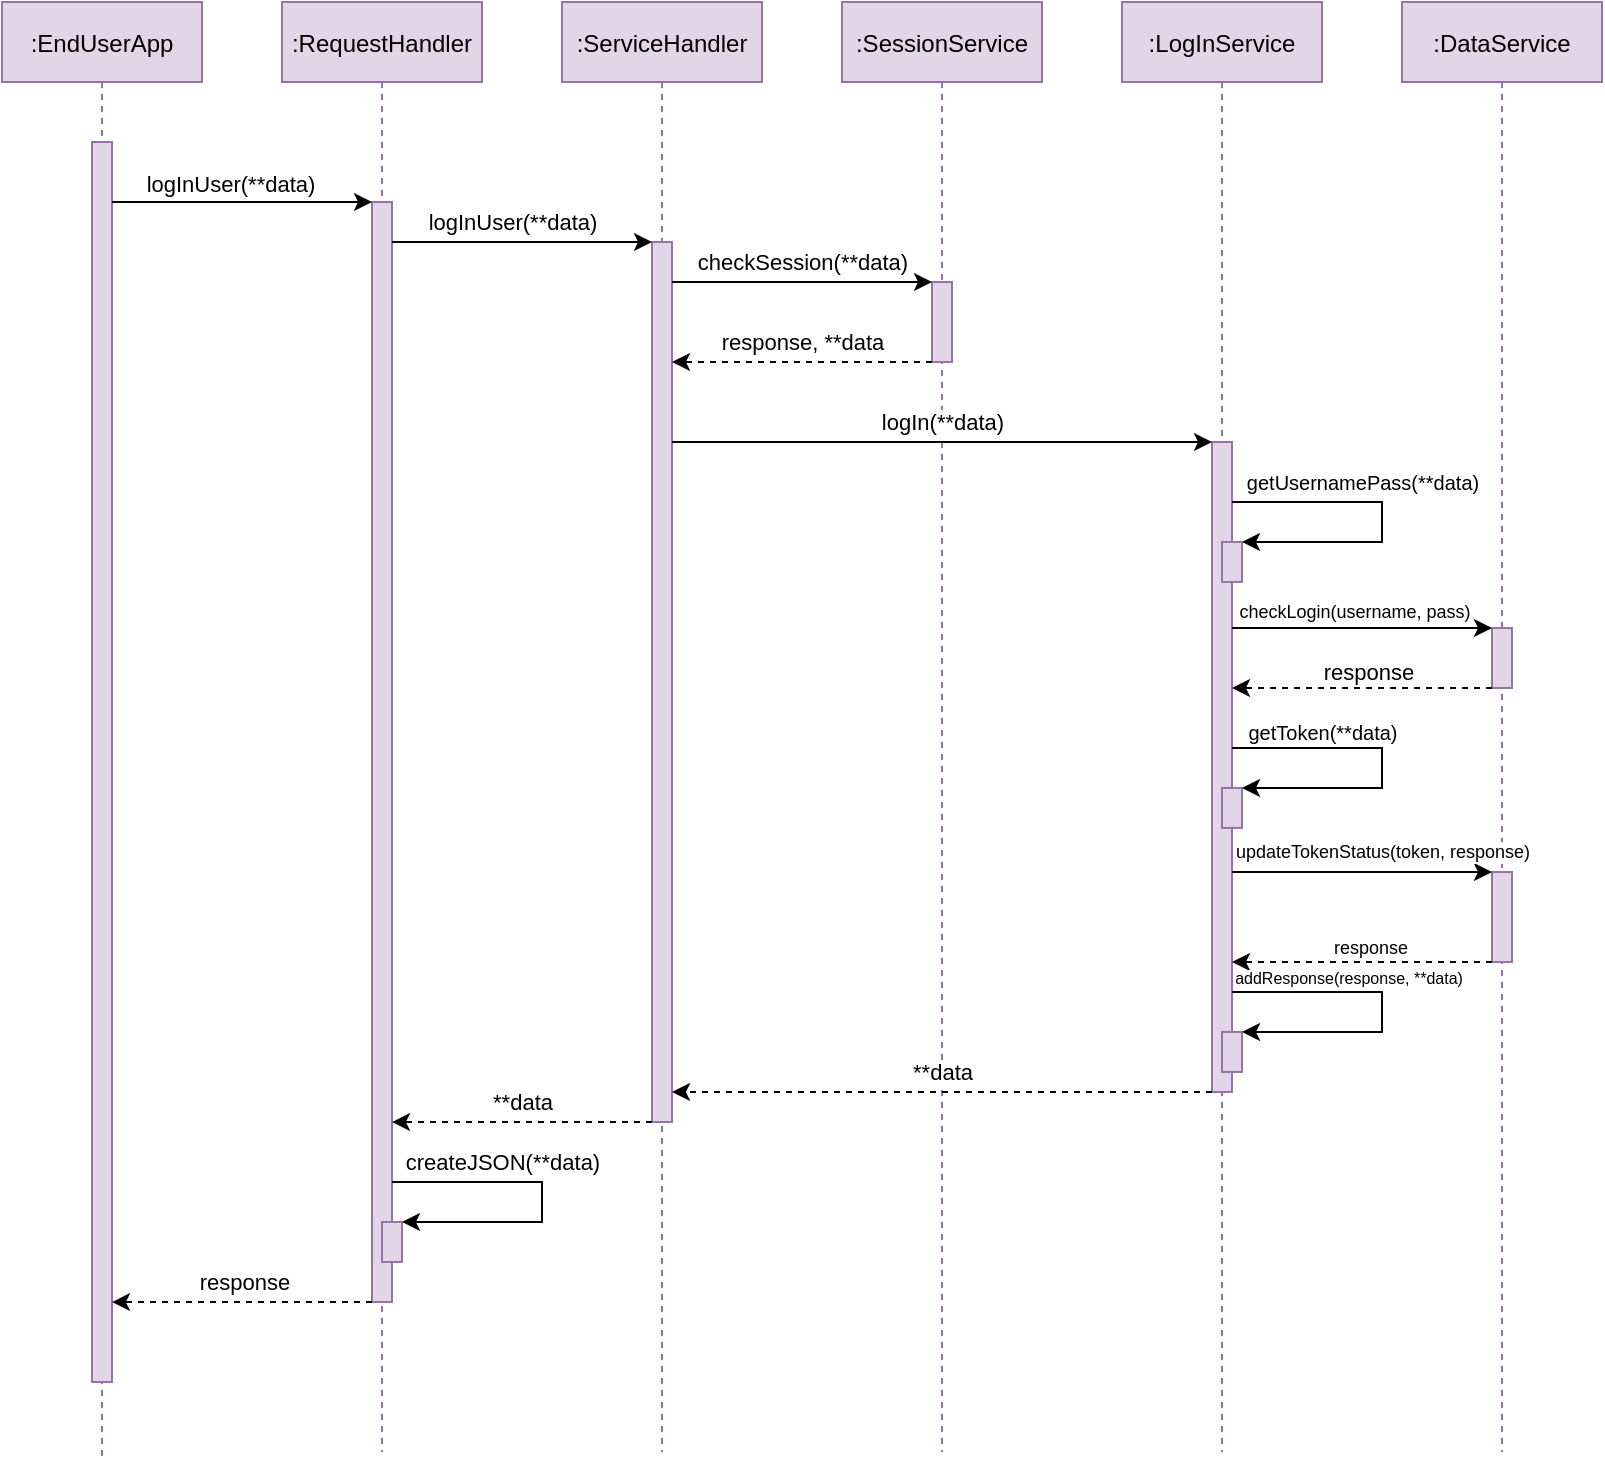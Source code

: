 <mxfile version="14.1.1" type="google"><diagram id="kgpKYQtTHZ0yAKxKKP6v" name="Page-1"><mxGraphModel dx="1737" dy="961" grid="1" gridSize="10" guides="1" tooltips="1" connect="1" arrows="1" fold="1" page="1" pageScale="1" pageWidth="850" pageHeight="1100" math="0" shadow="0"><root><mxCell id="0"/><mxCell id="1" parent="0"/><mxCell id="v75avYuaqY8QhJeRMP7D-11" value=":LogInService" style="shape=umlLifeline;perimeter=lifelinePerimeter;container=1;collapsible=0;recursiveResize=0;rounded=0;shadow=0;strokeWidth=1;fillColor=#e1d5e7;strokeColor=#9673a6;" parent="1" vertex="1"><mxGeometry x="1080" y="185" width="100" height="725" as="geometry"/></mxCell><mxCell id="v75avYuaqY8QhJeRMP7D-12" value="" style="points=[];perimeter=orthogonalPerimeter;rounded=0;shadow=0;strokeWidth=1;fillColor=#e1d5e7;strokeColor=#9673a6;" parent="1" vertex="1"><mxGeometry x="1125" y="405" width="10" height="325" as="geometry"/></mxCell><mxCell id="v75avYuaqY8QhJeRMP7D-13" value=":DataService" style="shape=umlLifeline;perimeter=lifelinePerimeter;container=1;collapsible=0;recursiveResize=0;rounded=0;shadow=0;strokeWidth=1;fillColor=#e1d5e7;strokeColor=#9673a6;" parent="1" vertex="1"><mxGeometry x="1220" y="185" width="100" height="725" as="geometry"/></mxCell><mxCell id="bSnf9WuSvgPpQQnt3xk_-40" value="" style="points=[];perimeter=orthogonalPerimeter;rounded=0;shadow=0;strokeWidth=1;fillColor=#e1d5e7;strokeColor=#9673a6;" parent="v75avYuaqY8QhJeRMP7D-13" vertex="1"><mxGeometry x="45" y="313" width="10" height="30" as="geometry"/></mxCell><mxCell id="bSnf9WuSvgPpQQnt3xk_-50" value="" style="points=[];perimeter=orthogonalPerimeter;rounded=0;shadow=0;strokeWidth=1;fillColor=#e1d5e7;strokeColor=#9673a6;" parent="v75avYuaqY8QhJeRMP7D-13" vertex="1"><mxGeometry x="45" y="435" width="10" height="45" as="geometry"/></mxCell><mxCell id="bSnf9WuSvgPpQQnt3xk_-51" style="edgeStyle=orthogonalEdgeStyle;rounded=0;orthogonalLoop=1;jettySize=auto;html=1;fontSize=11;" parent="v75avYuaqY8QhJeRMP7D-13" target="bSnf9WuSvgPpQQnt3xk_-50" edge="1"><mxGeometry relative="1" as="geometry"><mxPoint x="-85" y="435" as="sourcePoint"/><Array as="points"><mxPoint x="-20" y="435"/><mxPoint x="-20" y="435"/></Array></mxGeometry></mxCell><mxCell id="bSnf9WuSvgPpQQnt3xk_-52" value="updateTokenStatus(token, response)" style="edgeLabel;html=1;align=center;verticalAlign=middle;resizable=0;points=[];fontSize=9;" parent="bSnf9WuSvgPpQQnt3xk_-51" vertex="1" connectable="0"><mxGeometry x="-0.079" relative="1" as="geometry"><mxPoint x="15" y="-10" as="offset"/></mxGeometry></mxCell><mxCell id="v75avYuaqY8QhJeRMP7D-3" value=":EndUserApp" style="shape=umlLifeline;perimeter=lifelinePerimeter;container=1;collapsible=0;recursiveResize=0;rounded=0;shadow=0;strokeWidth=1;fillColor=#e1d5e7;strokeColor=#9673a6;" parent="1" vertex="1"><mxGeometry x="520" y="185" width="100" height="730" as="geometry"/></mxCell><mxCell id="v75avYuaqY8QhJeRMP7D-4" value="" style="points=[];perimeter=orthogonalPerimeter;rounded=0;shadow=0;strokeWidth=1;fillColor=#e1d5e7;strokeColor=#9673a6;" parent="v75avYuaqY8QhJeRMP7D-3" vertex="1"><mxGeometry x="45" y="70" width="10" height="620" as="geometry"/></mxCell><mxCell id="v75avYuaqY8QhJeRMP7D-5" value=":RequestHandler" style="shape=umlLifeline;perimeter=lifelinePerimeter;container=1;collapsible=0;recursiveResize=0;rounded=0;shadow=0;strokeWidth=1;fillColor=#e1d5e7;strokeColor=#9673a6;" parent="1" vertex="1"><mxGeometry x="660" y="185" width="100" height="725" as="geometry"/></mxCell><mxCell id="v75avYuaqY8QhJeRMP7D-6" value="" style="points=[];perimeter=orthogonalPerimeter;rounded=0;shadow=0;strokeWidth=1;fillColor=#e1d5e7;strokeColor=#9673a6;" parent="v75avYuaqY8QhJeRMP7D-5" vertex="1"><mxGeometry x="45" y="100" width="10" height="550" as="geometry"/></mxCell><mxCell id="v75avYuaqY8QhJeRMP7D-7" value=":ServiceHandler" style="shape=umlLifeline;perimeter=lifelinePerimeter;container=1;collapsible=0;recursiveResize=0;rounded=0;shadow=0;strokeWidth=1;fillColor=#e1d5e7;strokeColor=#9673a6;" parent="1" vertex="1"><mxGeometry x="800" y="185" width="100" height="725" as="geometry"/></mxCell><mxCell id="v75avYuaqY8QhJeRMP7D-8" value="" style="points=[];perimeter=orthogonalPerimeter;rounded=0;shadow=0;strokeWidth=1;fillColor=#e1d5e7;strokeColor=#9673a6;" parent="v75avYuaqY8QhJeRMP7D-7" vertex="1"><mxGeometry x="45" y="120" width="10" height="440" as="geometry"/></mxCell><mxCell id="v75avYuaqY8QhJeRMP7D-9" value=":SessionService" style="shape=umlLifeline;perimeter=lifelinePerimeter;container=1;collapsible=0;recursiveResize=0;rounded=0;shadow=0;strokeWidth=1;fillColor=#e1d5e7;strokeColor=#9673a6;" parent="1" vertex="1"><mxGeometry x="940" y="185" width="100" height="725" as="geometry"/></mxCell><mxCell id="tgBfS8zHyAmX1ySRDDkI-1" value="" style="points=[];perimeter=orthogonalPerimeter;rounded=0;shadow=0;strokeWidth=1;fillColor=#e1d5e7;strokeColor=#9673a6;" parent="v75avYuaqY8QhJeRMP7D-9" vertex="1"><mxGeometry x="45" y="140" width="10" height="40" as="geometry"/></mxCell><mxCell id="bSnf9WuSvgPpQQnt3xk_-1" style="edgeStyle=orthogonalEdgeStyle;rounded=0;orthogonalLoop=1;jettySize=auto;html=1;" parent="1" source="v75avYuaqY8QhJeRMP7D-4" target="v75avYuaqY8QhJeRMP7D-6" edge="1"><mxGeometry relative="1" as="geometry"><Array as="points"><mxPoint x="630" y="285"/><mxPoint x="630" y="285"/></Array></mxGeometry></mxCell><mxCell id="bSnf9WuSvgPpQQnt3xk_-2" value="&lt;font style=&quot;font-size: 11px&quot;&gt;logInUser(**data)&lt;/font&gt;" style="edgeLabel;html=1;align=center;verticalAlign=middle;resizable=0;points=[];" parent="bSnf9WuSvgPpQQnt3xk_-1" vertex="1" connectable="0"><mxGeometry x="-0.095" y="1" relative="1" as="geometry"><mxPoint y="-8" as="offset"/></mxGeometry></mxCell><mxCell id="bSnf9WuSvgPpQQnt3xk_-3" style="edgeStyle=orthogonalEdgeStyle;rounded=0;orthogonalLoop=1;jettySize=auto;html=1;" parent="1" source="v75avYuaqY8QhJeRMP7D-6" target="v75avYuaqY8QhJeRMP7D-8" edge="1"><mxGeometry relative="1" as="geometry"><Array as="points"><mxPoint x="810" y="305"/><mxPoint x="810" y="305"/></Array></mxGeometry></mxCell><mxCell id="bSnf9WuSvgPpQQnt3xk_-5" value="logInUser(**data)" style="edgeLabel;html=1;align=center;verticalAlign=middle;resizable=0;points=[];fontSize=11;" parent="bSnf9WuSvgPpQQnt3xk_-3" vertex="1" connectable="0"><mxGeometry x="-0.078" relative="1" as="geometry"><mxPoint y="-10" as="offset"/></mxGeometry></mxCell><mxCell id="bSnf9WuSvgPpQQnt3xk_-35" style="edgeStyle=orthogonalEdgeStyle;rounded=0;orthogonalLoop=1;jettySize=auto;html=1;fontSize=11;" parent="1" target="v75avYuaqY8QhJeRMP7D-12" edge="1"><mxGeometry relative="1" as="geometry"><Array as="points"><mxPoint x="1060" y="405"/><mxPoint x="1060" y="405"/></Array><mxPoint x="855" y="405.034" as="sourcePoint"/></mxGeometry></mxCell><mxCell id="bSnf9WuSvgPpQQnt3xk_-36" value="logIn(**data)" style="edgeLabel;html=1;align=center;verticalAlign=middle;resizable=0;points=[];fontSize=11;" parent="bSnf9WuSvgPpQQnt3xk_-35" vertex="1" connectable="0"><mxGeometry x="-0.1" y="-2" relative="1" as="geometry"><mxPoint x="13.62" y="-12.03" as="offset"/></mxGeometry></mxCell><mxCell id="bSnf9WuSvgPpQQnt3xk_-37" value="" style="points=[];perimeter=orthogonalPerimeter;rounded=0;shadow=0;strokeWidth=1;fillColor=#e1d5e7;strokeColor=#9673a6;" parent="1" vertex="1"><mxGeometry x="1130" y="454.97" width="10" height="20" as="geometry"/></mxCell><mxCell id="bSnf9WuSvgPpQQnt3xk_-38" style="edgeStyle=orthogonalEdgeStyle;rounded=0;orthogonalLoop=1;jettySize=auto;html=1;fontSize=11;" parent="1" target="bSnf9WuSvgPpQQnt3xk_-37" edge="1"><mxGeometry relative="1" as="geometry"><mxPoint x="1135" y="434.999" as="sourcePoint"/><Array as="points"><mxPoint x="1210" y="435"/><mxPoint x="1210" y="455"/></Array></mxGeometry></mxCell><mxCell id="bSnf9WuSvgPpQQnt3xk_-39" value="getUsernamePass(**data)" style="edgeLabel;html=1;align=center;verticalAlign=middle;resizable=0;points=[];fontSize=10;" parent="bSnf9WuSvgPpQQnt3xk_-38" vertex="1" connectable="0"><mxGeometry x="-0.648" y="1" relative="1" as="geometry"><mxPoint x="36.03" y="-9" as="offset"/></mxGeometry></mxCell><mxCell id="bSnf9WuSvgPpQQnt3xk_-41" style="edgeStyle=orthogonalEdgeStyle;rounded=0;orthogonalLoop=1;jettySize=auto;html=1;fontSize=11;" parent="1" target="bSnf9WuSvgPpQQnt3xk_-40" edge="1"><mxGeometry relative="1" as="geometry"><mxPoint x="1135" y="498" as="sourcePoint"/><Array as="points"><mxPoint x="1200" y="498"/><mxPoint x="1200" y="498"/></Array></mxGeometry></mxCell><mxCell id="bSnf9WuSvgPpQQnt3xk_-42" value="checkLogin(username, pass)" style="edgeLabel;html=1;align=center;verticalAlign=middle;resizable=0;points=[];fontSize=9;" parent="bSnf9WuSvgPpQQnt3xk_-41" vertex="1" connectable="0"><mxGeometry x="-0.079" relative="1" as="geometry"><mxPoint x="0.28" y="-8" as="offset"/></mxGeometry></mxCell><mxCell id="bSnf9WuSvgPpQQnt3xk_-43" style="edgeStyle=orthogonalEdgeStyle;rounded=0;orthogonalLoop=1;jettySize=auto;html=1;fontSize=11;dashed=1;" parent="1" source="bSnf9WuSvgPpQQnt3xk_-40" edge="1"><mxGeometry relative="1" as="geometry"><mxPoint x="1135" y="528" as="targetPoint"/><Array as="points"><mxPoint x="1210" y="528"/><mxPoint x="1210" y="528"/></Array></mxGeometry></mxCell><mxCell id="bSnf9WuSvgPpQQnt3xk_-44" value="response" style="edgeLabel;html=1;align=center;verticalAlign=middle;resizable=0;points=[];fontSize=11;" parent="bSnf9WuSvgPpQQnt3xk_-43" vertex="1" connectable="0"><mxGeometry x="-0.037" y="1" relative="1" as="geometry"><mxPoint y="-9" as="offset"/></mxGeometry></mxCell><mxCell id="bSnf9WuSvgPpQQnt3xk_-48" style="edgeStyle=orthogonalEdgeStyle;rounded=0;orthogonalLoop=1;jettySize=auto;html=1;fontSize=11;dashed=1;" parent="1" edge="1" target="v75avYuaqY8QhJeRMP7D-8" source="v75avYuaqY8QhJeRMP7D-12"><mxGeometry relative="1" as="geometry"><mxPoint x="1125" y="715.01" as="sourcePoint"/><mxPoint x="855" y="715.01" as="targetPoint"/><Array as="points"><mxPoint x="990" y="730"/><mxPoint x="990" y="730"/></Array></mxGeometry></mxCell><mxCell id="bSnf9WuSvgPpQQnt3xk_-49" value="**data" style="edgeLabel;html=1;align=center;verticalAlign=middle;resizable=0;points=[];fontSize=11;" parent="bSnf9WuSvgPpQQnt3xk_-48" vertex="1" connectable="0"><mxGeometry x="0.088" y="1" relative="1" as="geometry"><mxPoint x="11.9" y="-11.03" as="offset"/></mxGeometry></mxCell><mxCell id="bSnf9WuSvgPpQQnt3xk_-62" style="edgeStyle=orthogonalEdgeStyle;rounded=0;orthogonalLoop=1;jettySize=auto;html=1;dashed=1;fontSize=11;" parent="1" edge="1"><mxGeometry relative="1" as="geometry"><Array as="points"><mxPoint x="770" y="745.01"/><mxPoint x="770" y="745.01"/></Array><mxPoint x="845" y="745.01" as="sourcePoint"/><mxPoint x="715" y="745.044" as="targetPoint"/></mxGeometry></mxCell><mxCell id="bSnf9WuSvgPpQQnt3xk_-63" value="**data" style="edgeLabel;html=1;align=center;verticalAlign=middle;resizable=0;points=[];fontSize=11;" parent="bSnf9WuSvgPpQQnt3xk_-62" vertex="1" connectable="0"><mxGeometry x="-0.127" y="3" relative="1" as="geometry"><mxPoint x="-8.33" y="-13" as="offset"/></mxGeometry></mxCell><mxCell id="bSnf9WuSvgPpQQnt3xk_-64" value="" style="points=[];perimeter=orthogonalPerimeter;rounded=0;shadow=0;strokeWidth=1;fillColor=#e1d5e7;strokeColor=#9673a6;" parent="1" vertex="1"><mxGeometry x="710" y="794.98" width="10" height="20" as="geometry"/></mxCell><mxCell id="bSnf9WuSvgPpQQnt3xk_-65" style="edgeStyle=orthogonalEdgeStyle;rounded=0;orthogonalLoop=1;jettySize=auto;html=1;fontSize=11;" parent="1" target="bSnf9WuSvgPpQQnt3xk_-64" edge="1"><mxGeometry relative="1" as="geometry"><mxPoint x="715" y="775.009" as="sourcePoint"/><Array as="points"><mxPoint x="790" y="775.01"/><mxPoint x="790" y="795.01"/></Array></mxGeometry></mxCell><mxCell id="bSnf9WuSvgPpQQnt3xk_-66" value="createJSON(**data)" style="edgeLabel;html=1;align=center;verticalAlign=middle;resizable=0;points=[];fontSize=11;" parent="bSnf9WuSvgPpQQnt3xk_-65" vertex="1" connectable="0"><mxGeometry x="-0.648" y="1" relative="1" as="geometry"><mxPoint x="25.34" y="-9" as="offset"/></mxGeometry></mxCell><mxCell id="bSnf9WuSvgPpQQnt3xk_-67" style="edgeStyle=orthogonalEdgeStyle;rounded=0;orthogonalLoop=1;jettySize=auto;html=1;dashed=1;fontSize=11;" parent="1" edge="1"><mxGeometry relative="1" as="geometry"><Array as="points"><mxPoint x="640" y="835.01"/><mxPoint x="640" y="835.01"/></Array><mxPoint x="705" y="835.01" as="sourcePoint"/><mxPoint x="575.0" y="835.044" as="targetPoint"/></mxGeometry></mxCell><mxCell id="bSnf9WuSvgPpQQnt3xk_-68" value="response" style="edgeLabel;html=1;align=center;verticalAlign=middle;resizable=0;points=[];fontSize=11;" parent="bSnf9WuSvgPpQQnt3xk_-67" vertex="1" connectable="0"><mxGeometry x="-0.12" y="1" relative="1" as="geometry"><mxPoint x="-7.67" y="-11" as="offset"/></mxGeometry></mxCell><mxCell id="tgBfS8zHyAmX1ySRDDkI-2" style="edgeStyle=orthogonalEdgeStyle;rounded=0;orthogonalLoop=1;jettySize=auto;html=1;" parent="1" source="v75avYuaqY8QhJeRMP7D-8" target="tgBfS8zHyAmX1ySRDDkI-1" edge="1"><mxGeometry relative="1" as="geometry"><Array as="points"><mxPoint x="920" y="325"/><mxPoint x="920" y="325"/></Array></mxGeometry></mxCell><mxCell id="tgBfS8zHyAmX1ySRDDkI-3" value="checkSession(**data)" style="edgeLabel;html=1;align=center;verticalAlign=middle;resizable=0;points=[];" parent="tgBfS8zHyAmX1ySRDDkI-2" vertex="1" connectable="0"><mxGeometry x="0.134" y="-1" relative="1" as="geometry"><mxPoint x="-8.71" y="-11" as="offset"/></mxGeometry></mxCell><mxCell id="tgBfS8zHyAmX1ySRDDkI-4" style="edgeStyle=orthogonalEdgeStyle;rounded=0;orthogonalLoop=1;jettySize=auto;html=1;dashed=1;" parent="1" source="tgBfS8zHyAmX1ySRDDkI-1" target="v75avYuaqY8QhJeRMP7D-8" edge="1"><mxGeometry relative="1" as="geometry"><Array as="points"><mxPoint x="950" y="365"/><mxPoint x="950" y="365"/></Array></mxGeometry></mxCell><mxCell id="tgBfS8zHyAmX1ySRDDkI-5" value="response, **data" style="edgeLabel;html=1;align=center;verticalAlign=middle;resizable=0;points=[];" parent="tgBfS8zHyAmX1ySRDDkI-4" vertex="1" connectable="0"><mxGeometry x="-0.117" y="-1" relative="1" as="geometry"><mxPoint x="-7.86" y="-9" as="offset"/></mxGeometry></mxCell><mxCell id="e0XtEJxt98XroMbT1A_0-1" value="" style="points=[];perimeter=orthogonalPerimeter;rounded=0;shadow=0;strokeWidth=1;fillColor=#e1d5e7;strokeColor=#9673a6;" parent="1" vertex="1"><mxGeometry x="1130" y="577.97" width="10" height="20" as="geometry"/></mxCell><mxCell id="e0XtEJxt98XroMbT1A_0-2" style="edgeStyle=orthogonalEdgeStyle;rounded=0;orthogonalLoop=1;jettySize=auto;html=1;fontSize=11;" parent="1" target="e0XtEJxt98XroMbT1A_0-1" edge="1"><mxGeometry relative="1" as="geometry"><mxPoint x="1135" y="557.999" as="sourcePoint"/><Array as="points"><mxPoint x="1210" y="558"/><mxPoint x="1210" y="578"/></Array></mxGeometry></mxCell><mxCell id="e0XtEJxt98XroMbT1A_0-3" value="getToken(**data)" style="edgeLabel;html=1;align=center;verticalAlign=middle;resizable=0;points=[];fontSize=10;" parent="e0XtEJxt98XroMbT1A_0-2" vertex="1" connectable="0"><mxGeometry x="-0.648" y="1" relative="1" as="geometry"><mxPoint x="15.95" y="-7" as="offset"/></mxGeometry></mxCell><mxCell id="e0XtEJxt98XroMbT1A_0-5" style="edgeStyle=orthogonalEdgeStyle;rounded=0;orthogonalLoop=1;jettySize=auto;html=1;fontSize=9;dashed=1;" parent="1" source="bSnf9WuSvgPpQQnt3xk_-50" target="v75avYuaqY8QhJeRMP7D-12" edge="1"><mxGeometry relative="1" as="geometry"><Array as="points"><mxPoint x="1230" y="665"/><mxPoint x="1230" y="665"/></Array></mxGeometry></mxCell><mxCell id="e0XtEJxt98XroMbT1A_0-6" value="response" style="edgeLabel;html=1;align=center;verticalAlign=middle;resizable=0;points=[];fontSize=9;" parent="e0XtEJxt98XroMbT1A_0-5" vertex="1" connectable="0"><mxGeometry x="-0.062" relative="1" as="geometry"><mxPoint y="-7" as="offset"/></mxGeometry></mxCell><mxCell id="HVMczBJTJs_S6Hi66A_9-1" value="" style="points=[];perimeter=orthogonalPerimeter;rounded=0;shadow=0;strokeWidth=1;fillColor=#e1d5e7;strokeColor=#9673a6;" vertex="1" parent="1"><mxGeometry x="1130" y="699.97" width="10" height="20" as="geometry"/></mxCell><mxCell id="HVMczBJTJs_S6Hi66A_9-2" style="edgeStyle=orthogonalEdgeStyle;rounded=0;orthogonalLoop=1;jettySize=auto;html=1;fontSize=11;" edge="1" parent="1" target="HVMczBJTJs_S6Hi66A_9-1"><mxGeometry relative="1" as="geometry"><mxPoint x="1135" y="679.999" as="sourcePoint"/><Array as="points"><mxPoint x="1210" y="680"/><mxPoint x="1210" y="700"/></Array></mxGeometry></mxCell><mxCell id="HVMczBJTJs_S6Hi66A_9-3" value="addResponse(response, **data)" style="edgeLabel;html=1;align=center;verticalAlign=middle;resizable=0;points=[];fontSize=8;" vertex="1" connectable="0" parent="HVMczBJTJs_S6Hi66A_9-2"><mxGeometry x="-0.648" y="1" relative="1" as="geometry"><mxPoint x="28.86" y="-6" as="offset"/></mxGeometry></mxCell></root></mxGraphModel></diagram></mxfile>